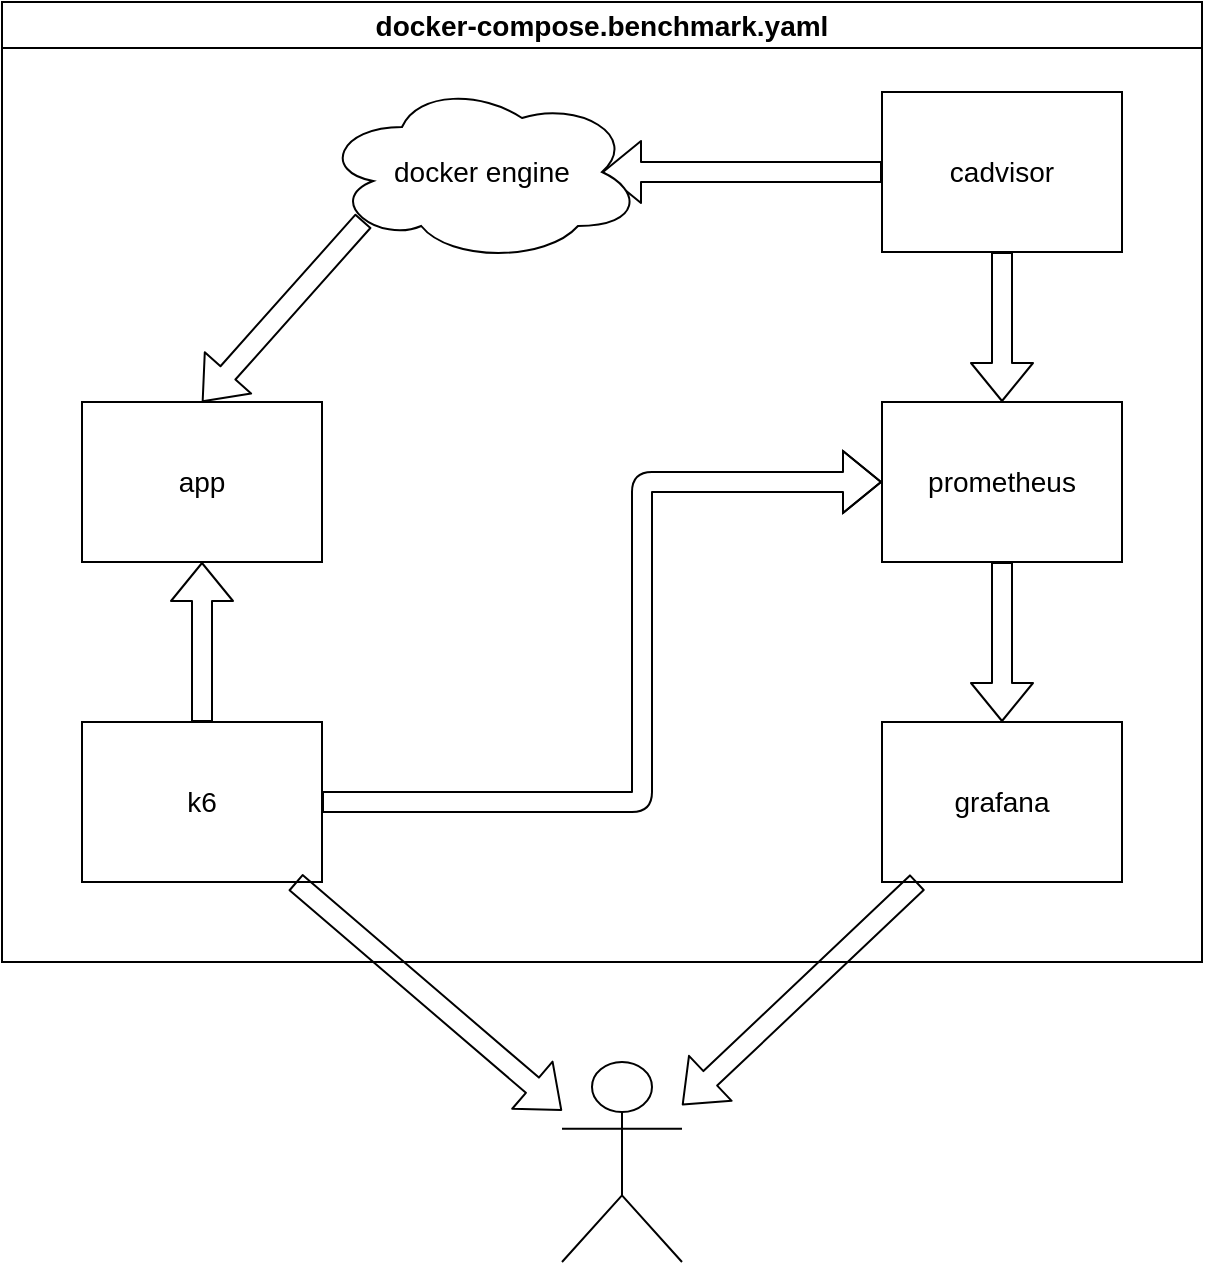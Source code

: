 <mxfile>
    <diagram id="FU92_DGSGkfX1gptTBKG" name="Page-1">
        <mxGraphModel dx="1058" dy="843" grid="1" gridSize="10" guides="1" tooltips="1" connect="1" arrows="1" fold="1" page="1" pageScale="1" pageWidth="850" pageHeight="1100" math="0" shadow="0">
            <root>
                <mxCell id="0"/>
                <mxCell id="1" parent="0"/>
                <mxCell id="2" value="docker-compose.benchmark.yaml" style="swimlane;whiteSpace=wrap;html=1;fontSize=14;" parent="1" vertex="1">
                    <mxGeometry x="40" y="40" width="600" height="480" as="geometry"/>
                </mxCell>
                <mxCell id="3" value="app" style="rounded=0;whiteSpace=wrap;html=1;fontSize=14;" parent="2" vertex="1">
                    <mxGeometry x="40" y="200" width="120" height="80" as="geometry"/>
                </mxCell>
                <mxCell id="4" value="cadvisor" style="rounded=0;whiteSpace=wrap;html=1;fontSize=14;" parent="2" vertex="1">
                    <mxGeometry x="440" y="45" width="120" height="80" as="geometry"/>
                </mxCell>
                <mxCell id="5" value="" style="shape=flexArrow;endArrow=classic;html=1;fontSize=14;entryX=0.875;entryY=0.5;entryDx=0;entryDy=0;entryPerimeter=0;" parent="2" source="4" target="6" edge="1">
                    <mxGeometry width="50" height="50" relative="1" as="geometry">
                        <mxPoint x="440" y="580" as="sourcePoint"/>
                        <mxPoint x="490" y="530" as="targetPoint"/>
                    </mxGeometry>
                </mxCell>
                <mxCell id="6" value="docker engine" style="ellipse;shape=cloud;whiteSpace=wrap;html=1;fontSize=14;" parent="2" vertex="1">
                    <mxGeometry x="160" y="40" width="160" height="90" as="geometry"/>
                </mxCell>
                <mxCell id="7" value="" style="shape=flexArrow;endArrow=classic;html=1;fontSize=14;entryX=0.5;entryY=0;entryDx=0;entryDy=0;exitX=0.13;exitY=0.77;exitDx=0;exitDy=0;exitPerimeter=0;" parent="2" source="6" target="3" edge="1">
                    <mxGeometry width="50" height="50" relative="1" as="geometry">
                        <mxPoint x="313.25" y="258" as="sourcePoint"/>
                        <mxPoint x="250" y="170" as="targetPoint"/>
                    </mxGeometry>
                </mxCell>
                <mxCell id="8" value="prometheus" style="rounded=0;whiteSpace=wrap;html=1;fontSize=14;" parent="2" vertex="1">
                    <mxGeometry x="440" y="200" width="120" height="80" as="geometry"/>
                </mxCell>
                <mxCell id="9" value="" style="shape=flexArrow;endArrow=classic;html=1;fontSize=14;" parent="2" source="4" target="8" edge="1">
                    <mxGeometry width="50" height="50" relative="1" as="geometry">
                        <mxPoint x="440" y="420" as="sourcePoint"/>
                        <mxPoint x="490" y="370" as="targetPoint"/>
                    </mxGeometry>
                </mxCell>
                <mxCell id="10" value="grafana" style="rounded=0;whiteSpace=wrap;html=1;fontSize=14;" parent="2" vertex="1">
                    <mxGeometry x="440" y="360" width="120" height="80" as="geometry"/>
                </mxCell>
                <mxCell id="11" value="" style="shape=flexArrow;endArrow=classic;html=1;fontSize=14;" parent="2" source="8" target="10" edge="1">
                    <mxGeometry width="50" height="50" relative="1" as="geometry">
                        <mxPoint x="440" y="420" as="sourcePoint"/>
                        <mxPoint x="490" y="370" as="targetPoint"/>
                    </mxGeometry>
                </mxCell>
                <mxCell id="12" value="k6" style="rounded=0;whiteSpace=wrap;html=1;fontSize=14;" parent="2" vertex="1">
                    <mxGeometry x="40" y="360" width="120" height="80" as="geometry"/>
                </mxCell>
                <mxCell id="13" value="" style="shape=flexArrow;endArrow=classic;html=1;fontSize=14;" parent="2" source="12" target="3" edge="1">
                    <mxGeometry width="50" height="50" relative="1" as="geometry">
                        <mxPoint x="440" y="420" as="sourcePoint"/>
                        <mxPoint x="490" y="370" as="targetPoint"/>
                    </mxGeometry>
                </mxCell>
                <mxCell id="17" value="" style="shape=flexArrow;endArrow=classic;html=1;" edge="1" parent="2" source="12" target="8">
                    <mxGeometry width="50" height="50" relative="1" as="geometry">
                        <mxPoint x="480" y="420" as="sourcePoint"/>
                        <mxPoint x="530" y="370" as="targetPoint"/>
                        <Array as="points">
                            <mxPoint x="320" y="400"/>
                            <mxPoint x="320" y="240"/>
                        </Array>
                    </mxGeometry>
                </mxCell>
                <mxCell id="14" value="" style="shape=flexArrow;endArrow=classic;html=1;fontSize=14;" parent="1" source="12" edge="1" target="16">
                    <mxGeometry width="50" height="50" relative="1" as="geometry">
                        <mxPoint x="480" y="460" as="sourcePoint"/>
                        <mxPoint x="250" y="610" as="targetPoint"/>
                    </mxGeometry>
                </mxCell>
                <mxCell id="15" value="" style="shape=flexArrow;endArrow=classic;html=1;fontSize=14;" parent="1" source="10" edge="1" target="16">
                    <mxGeometry width="50" height="50" relative="1" as="geometry">
                        <mxPoint x="480" y="460" as="sourcePoint"/>
                        <mxPoint x="460" y="590" as="targetPoint"/>
                    </mxGeometry>
                </mxCell>
                <mxCell id="16" value="" style="shape=umlActor;verticalLabelPosition=bottom;verticalAlign=top;html=1;outlineConnect=0;fontSize=14;" parent="1" vertex="1">
                    <mxGeometry x="320" y="570" width="60" height="100" as="geometry"/>
                </mxCell>
            </root>
        </mxGraphModel>
    </diagram>
</mxfile>